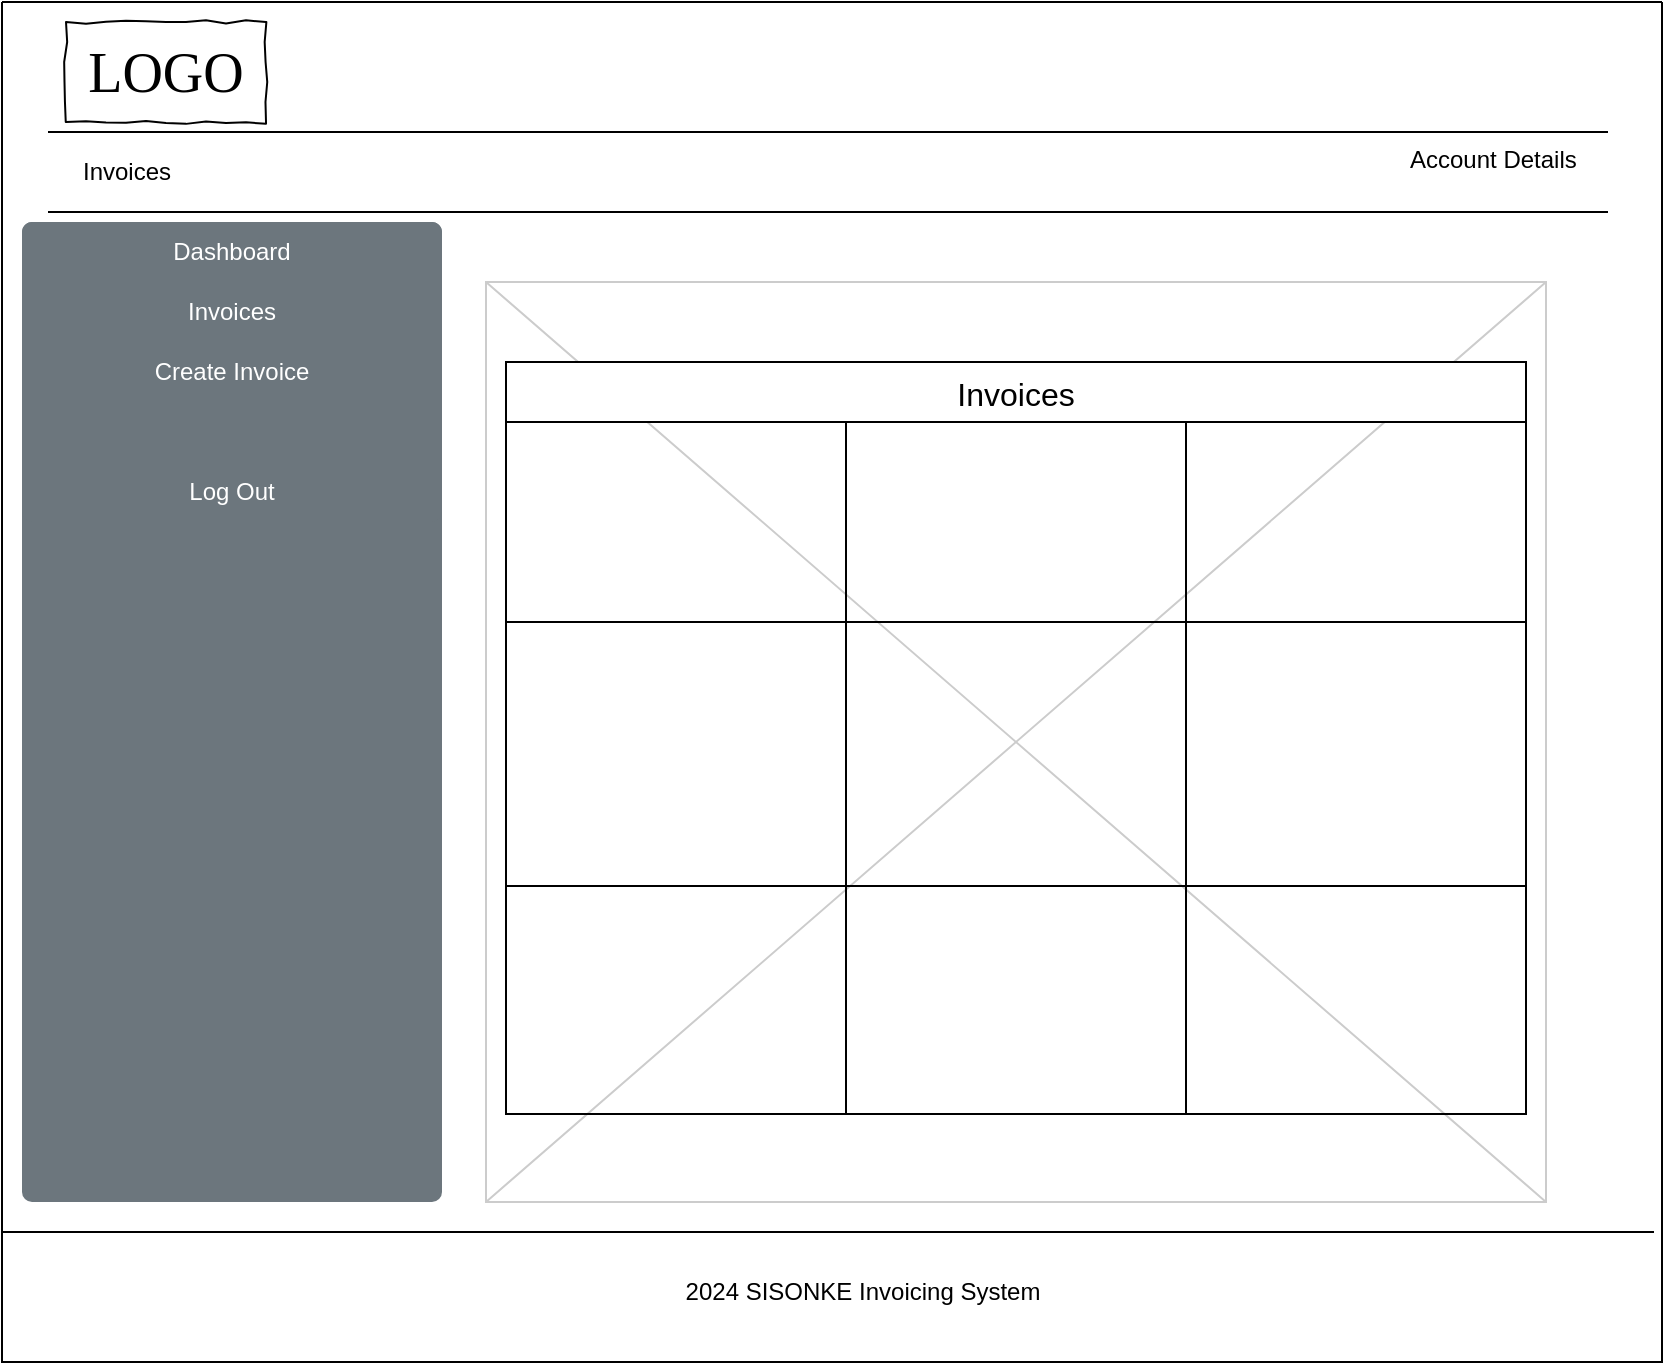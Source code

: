 <mxfile version="24.5.3" type="device">
  <diagram name="Page-1" id="03018318-947c-dd8e-b7a3-06fadd420f32">
    <mxGraphModel dx="2102" dy="569" grid="1" gridSize="10" guides="1" tooltips="1" connect="1" arrows="1" fold="1" page="1" pageScale="1" pageWidth="1100" pageHeight="850" background="none" math="0" shadow="0">
      <root>
        <mxCell id="0" />
        <mxCell id="1" parent="0" />
        <mxCell id="D0d5N1-ZPdl4ounManOE-2" value="" style="swimlane;startSize=0;" vertex="1" parent="1">
          <mxGeometry x="-2" width="830" height="680" as="geometry" />
        </mxCell>
        <mxCell id="D0d5N1-ZPdl4ounManOE-3" value="" style="verticalLabelPosition=bottom;verticalAlign=top;strokeWidth=1;shape=mxgraph.mockup.graphics.iconGrid;strokeColor=#CCCCCC;gridSize=1,1;" vertex="1" parent="D0d5N1-ZPdl4ounManOE-2">
          <mxGeometry x="242" y="140" width="530" height="460" as="geometry" />
        </mxCell>
        <mxCell id="D0d5N1-ZPdl4ounManOE-4" value="" style="line;strokeWidth=1" vertex="1" parent="D0d5N1-ZPdl4ounManOE-2">
          <mxGeometry y="610" width="826" height="10" as="geometry" />
        </mxCell>
        <mxCell id="D0d5N1-ZPdl4ounManOE-5" value="" style="html=1;shadow=0;dashed=0;shape=mxgraph.bootstrap.rrect;rSize=5;strokeColor=none;html=1;whiteSpace=wrap;fillColor=#6C767D;fontColor=#ffffff;sketch=0;" vertex="1" parent="D0d5N1-ZPdl4ounManOE-2">
          <mxGeometry x="10" y="110" width="210" height="490" as="geometry" />
        </mxCell>
        <mxCell id="D0d5N1-ZPdl4ounManOE-6" value="Dashboard" style="strokeColor=inherit;fillColor=inherit;gradientColor=inherit;fontColor=inherit;html=1;shadow=0;dashed=0;shape=mxgraph.bootstrap.topButton;rSize=5;perimeter=none;whiteSpace=wrap;resizeWidth=1;sketch=0;" vertex="1" parent="D0d5N1-ZPdl4ounManOE-5">
          <mxGeometry width="210" height="30" relative="1" as="geometry" />
        </mxCell>
        <mxCell id="D0d5N1-ZPdl4ounManOE-8" value="Invoices" style="strokeColor=inherit;fillColor=inherit;gradientColor=inherit;fontColor=inherit;html=1;shadow=0;dashed=0;perimeter=none;whiteSpace=wrap;resizeWidth=1;sketch=0;" vertex="1" parent="D0d5N1-ZPdl4ounManOE-5">
          <mxGeometry width="210" height="30" relative="1" as="geometry">
            <mxPoint y="30" as="offset" />
          </mxGeometry>
        </mxCell>
        <mxCell id="D0d5N1-ZPdl4ounManOE-9" value="Create Invoice" style="strokeColor=inherit;fillColor=inherit;gradientColor=inherit;fontColor=inherit;html=1;shadow=0;dashed=0;perimeter=none;whiteSpace=wrap;resizeWidth=1;sketch=0;" vertex="1" parent="D0d5N1-ZPdl4ounManOE-5">
          <mxGeometry width="210" height="30" relative="1" as="geometry">
            <mxPoint y="60" as="offset" />
          </mxGeometry>
        </mxCell>
        <mxCell id="D0d5N1-ZPdl4ounManOE-10" value="" style="strokeColor=inherit;fillColor=inherit;gradientColor=inherit;fontColor=inherit;html=1;shadow=0;dashed=0;perimeter=none;whiteSpace=wrap;resizeWidth=1;sketch=0;" vertex="1" parent="D0d5N1-ZPdl4ounManOE-5">
          <mxGeometry width="210" height="30" relative="1" as="geometry">
            <mxPoint y="120" as="offset" />
          </mxGeometry>
        </mxCell>
        <mxCell id="D0d5N1-ZPdl4ounManOE-11" value="Log Out" style="strokeColor=inherit;fillColor=inherit;gradientColor=inherit;fontColor=inherit;html=1;shadow=0;dashed=0;shape=mxgraph.bootstrap.bottomButton;rSize=5;perimeter=none;whiteSpace=wrap;resizeWidth=1;resizeHeight=0;sketch=0;" vertex="1" parent="D0d5N1-ZPdl4ounManOE-5">
          <mxGeometry y="1" width="210" height="30" relative="1" as="geometry">
            <mxPoint y="-370" as="offset" />
          </mxGeometry>
        </mxCell>
        <mxCell id="D0d5N1-ZPdl4ounManOE-13" value="2024 SISONKE Invoicing System" style="text;html=1;align=center;verticalAlign=middle;resizable=0;points=[];autosize=1;strokeColor=none;fillColor=none;" vertex="1" parent="D0d5N1-ZPdl4ounManOE-2">
          <mxGeometry x="330" y="630" width="200" height="30" as="geometry" />
        </mxCell>
        <mxCell id="D0d5N1-ZPdl4ounManOE-14" value="" style="line;strokeWidth=1" vertex="1" parent="D0d5N1-ZPdl4ounManOE-2">
          <mxGeometry x="23" y="100" width="780" height="10" as="geometry" />
        </mxCell>
        <mxCell id="D0d5N1-ZPdl4ounManOE-15" value="Account Details" style="text;spacingTop=-5;" vertex="1" parent="D0d5N1-ZPdl4ounManOE-2">
          <mxGeometry x="702" y="70" width="90" height="20" as="geometry" />
        </mxCell>
        <mxCell id="D0d5N1-ZPdl4ounManOE-16" value="Invoices" style="shape=table;startSize=30;container=1;collapsible=0;childLayout=tableLayout;strokeColor=default;fontSize=16;" vertex="1" parent="D0d5N1-ZPdl4ounManOE-2">
          <mxGeometry x="252" y="180" width="510" height="376" as="geometry" />
        </mxCell>
        <mxCell id="D0d5N1-ZPdl4ounManOE-17" value="" style="shape=tableRow;horizontal=0;startSize=0;swimlaneHead=0;swimlaneBody=0;strokeColor=inherit;top=0;left=0;bottom=0;right=0;collapsible=0;dropTarget=0;fillColor=none;points=[[0,0.5],[1,0.5]];portConstraint=eastwest;fontSize=16;" vertex="1" parent="D0d5N1-ZPdl4ounManOE-16">
          <mxGeometry y="30" width="510" height="100" as="geometry" />
        </mxCell>
        <mxCell id="D0d5N1-ZPdl4ounManOE-18" value="" style="shape=partialRectangle;html=1;whiteSpace=wrap;connectable=0;strokeColor=inherit;overflow=hidden;fillColor=none;top=0;left=0;bottom=0;right=0;pointerEvents=1;fontSize=16;" vertex="1" parent="D0d5N1-ZPdl4ounManOE-17">
          <mxGeometry width="170" height="100" as="geometry">
            <mxRectangle width="170" height="100" as="alternateBounds" />
          </mxGeometry>
        </mxCell>
        <mxCell id="D0d5N1-ZPdl4ounManOE-19" value="" style="shape=partialRectangle;html=1;whiteSpace=wrap;connectable=0;strokeColor=inherit;overflow=hidden;fillColor=none;top=0;left=0;bottom=0;right=0;pointerEvents=1;fontSize=16;" vertex="1" parent="D0d5N1-ZPdl4ounManOE-17">
          <mxGeometry x="170" width="170" height="100" as="geometry">
            <mxRectangle width="170" height="100" as="alternateBounds" />
          </mxGeometry>
        </mxCell>
        <mxCell id="D0d5N1-ZPdl4ounManOE-20" value="" style="shape=partialRectangle;html=1;whiteSpace=wrap;connectable=0;strokeColor=inherit;overflow=hidden;fillColor=none;top=0;left=0;bottom=0;right=0;pointerEvents=1;fontSize=16;" vertex="1" parent="D0d5N1-ZPdl4ounManOE-17">
          <mxGeometry x="340" width="170" height="100" as="geometry">
            <mxRectangle width="170" height="100" as="alternateBounds" />
          </mxGeometry>
        </mxCell>
        <mxCell id="D0d5N1-ZPdl4ounManOE-21" value="" style="shape=tableRow;horizontal=0;startSize=0;swimlaneHead=0;swimlaneBody=0;strokeColor=inherit;top=0;left=0;bottom=0;right=0;collapsible=0;dropTarget=0;fillColor=none;points=[[0,0.5],[1,0.5]];portConstraint=eastwest;fontSize=16;" vertex="1" parent="D0d5N1-ZPdl4ounManOE-16">
          <mxGeometry y="130" width="510" height="132" as="geometry" />
        </mxCell>
        <mxCell id="D0d5N1-ZPdl4ounManOE-22" value="" style="shape=partialRectangle;html=1;whiteSpace=wrap;connectable=0;strokeColor=inherit;overflow=hidden;fillColor=none;top=0;left=0;bottom=0;right=0;pointerEvents=1;fontSize=16;" vertex="1" parent="D0d5N1-ZPdl4ounManOE-21">
          <mxGeometry width="170" height="132" as="geometry">
            <mxRectangle width="170" height="132" as="alternateBounds" />
          </mxGeometry>
        </mxCell>
        <mxCell id="D0d5N1-ZPdl4ounManOE-23" value="" style="shape=partialRectangle;html=1;whiteSpace=wrap;connectable=0;strokeColor=inherit;overflow=hidden;fillColor=none;top=0;left=0;bottom=0;right=0;pointerEvents=1;fontSize=16;" vertex="1" parent="D0d5N1-ZPdl4ounManOE-21">
          <mxGeometry x="170" width="170" height="132" as="geometry">
            <mxRectangle width="170" height="132" as="alternateBounds" />
          </mxGeometry>
        </mxCell>
        <mxCell id="D0d5N1-ZPdl4ounManOE-24" value="" style="shape=partialRectangle;html=1;whiteSpace=wrap;connectable=0;strokeColor=inherit;overflow=hidden;fillColor=none;top=0;left=0;bottom=0;right=0;pointerEvents=1;fontSize=16;" vertex="1" parent="D0d5N1-ZPdl4ounManOE-21">
          <mxGeometry x="340" width="170" height="132" as="geometry">
            <mxRectangle width="170" height="132" as="alternateBounds" />
          </mxGeometry>
        </mxCell>
        <mxCell id="D0d5N1-ZPdl4ounManOE-25" value="" style="shape=tableRow;horizontal=0;startSize=0;swimlaneHead=0;swimlaneBody=0;strokeColor=inherit;top=0;left=0;bottom=0;right=0;collapsible=0;dropTarget=0;fillColor=none;points=[[0,0.5],[1,0.5]];portConstraint=eastwest;fontSize=16;" vertex="1" parent="D0d5N1-ZPdl4ounManOE-16">
          <mxGeometry y="262" width="510" height="114" as="geometry" />
        </mxCell>
        <mxCell id="D0d5N1-ZPdl4ounManOE-26" value="" style="shape=partialRectangle;html=1;whiteSpace=wrap;connectable=0;strokeColor=inherit;overflow=hidden;fillColor=none;top=0;left=0;bottom=0;right=0;pointerEvents=1;fontSize=16;" vertex="1" parent="D0d5N1-ZPdl4ounManOE-25">
          <mxGeometry width="170" height="114" as="geometry">
            <mxRectangle width="170" height="114" as="alternateBounds" />
          </mxGeometry>
        </mxCell>
        <mxCell id="D0d5N1-ZPdl4ounManOE-27" value="" style="shape=partialRectangle;html=1;whiteSpace=wrap;connectable=0;strokeColor=inherit;overflow=hidden;fillColor=none;top=0;left=0;bottom=0;right=0;pointerEvents=1;fontSize=16;" vertex="1" parent="D0d5N1-ZPdl4ounManOE-25">
          <mxGeometry x="170" width="170" height="114" as="geometry">
            <mxRectangle width="170" height="114" as="alternateBounds" />
          </mxGeometry>
        </mxCell>
        <mxCell id="D0d5N1-ZPdl4ounManOE-28" value="" style="shape=partialRectangle;html=1;whiteSpace=wrap;connectable=0;strokeColor=inherit;overflow=hidden;fillColor=none;top=0;left=0;bottom=0;right=0;pointerEvents=1;fontSize=16;" vertex="1" parent="D0d5N1-ZPdl4ounManOE-25">
          <mxGeometry x="340" width="170" height="114" as="geometry">
            <mxRectangle width="170" height="114" as="alternateBounds" />
          </mxGeometry>
        </mxCell>
        <mxCell id="D0d5N1-ZPdl4ounManOE-29" value="LOGO" style="whiteSpace=wrap;html=1;rounded=0;shadow=0;labelBackgroundColor=none;strokeWidth=1;fontFamily=Verdana;fontSize=28;align=center;comic=1;" vertex="1" parent="D0d5N1-ZPdl4ounManOE-2">
          <mxGeometry x="32" y="10" width="100" height="50" as="geometry" />
        </mxCell>
        <mxCell id="D0d5N1-ZPdl4ounManOE-30" value="" style="line;strokeWidth=1" vertex="1" parent="D0d5N1-ZPdl4ounManOE-2">
          <mxGeometry x="23" y="60" width="780" height="10" as="geometry" />
        </mxCell>
        <mxCell id="D0d5N1-ZPdl4ounManOE-31" value="Invoices" style="text;html=1;align=center;verticalAlign=middle;resizable=0;points=[];autosize=1;strokeColor=none;fillColor=none;" vertex="1" parent="D0d5N1-ZPdl4ounManOE-2">
          <mxGeometry x="27" y="70" width="70" height="30" as="geometry" />
        </mxCell>
      </root>
    </mxGraphModel>
  </diagram>
</mxfile>
